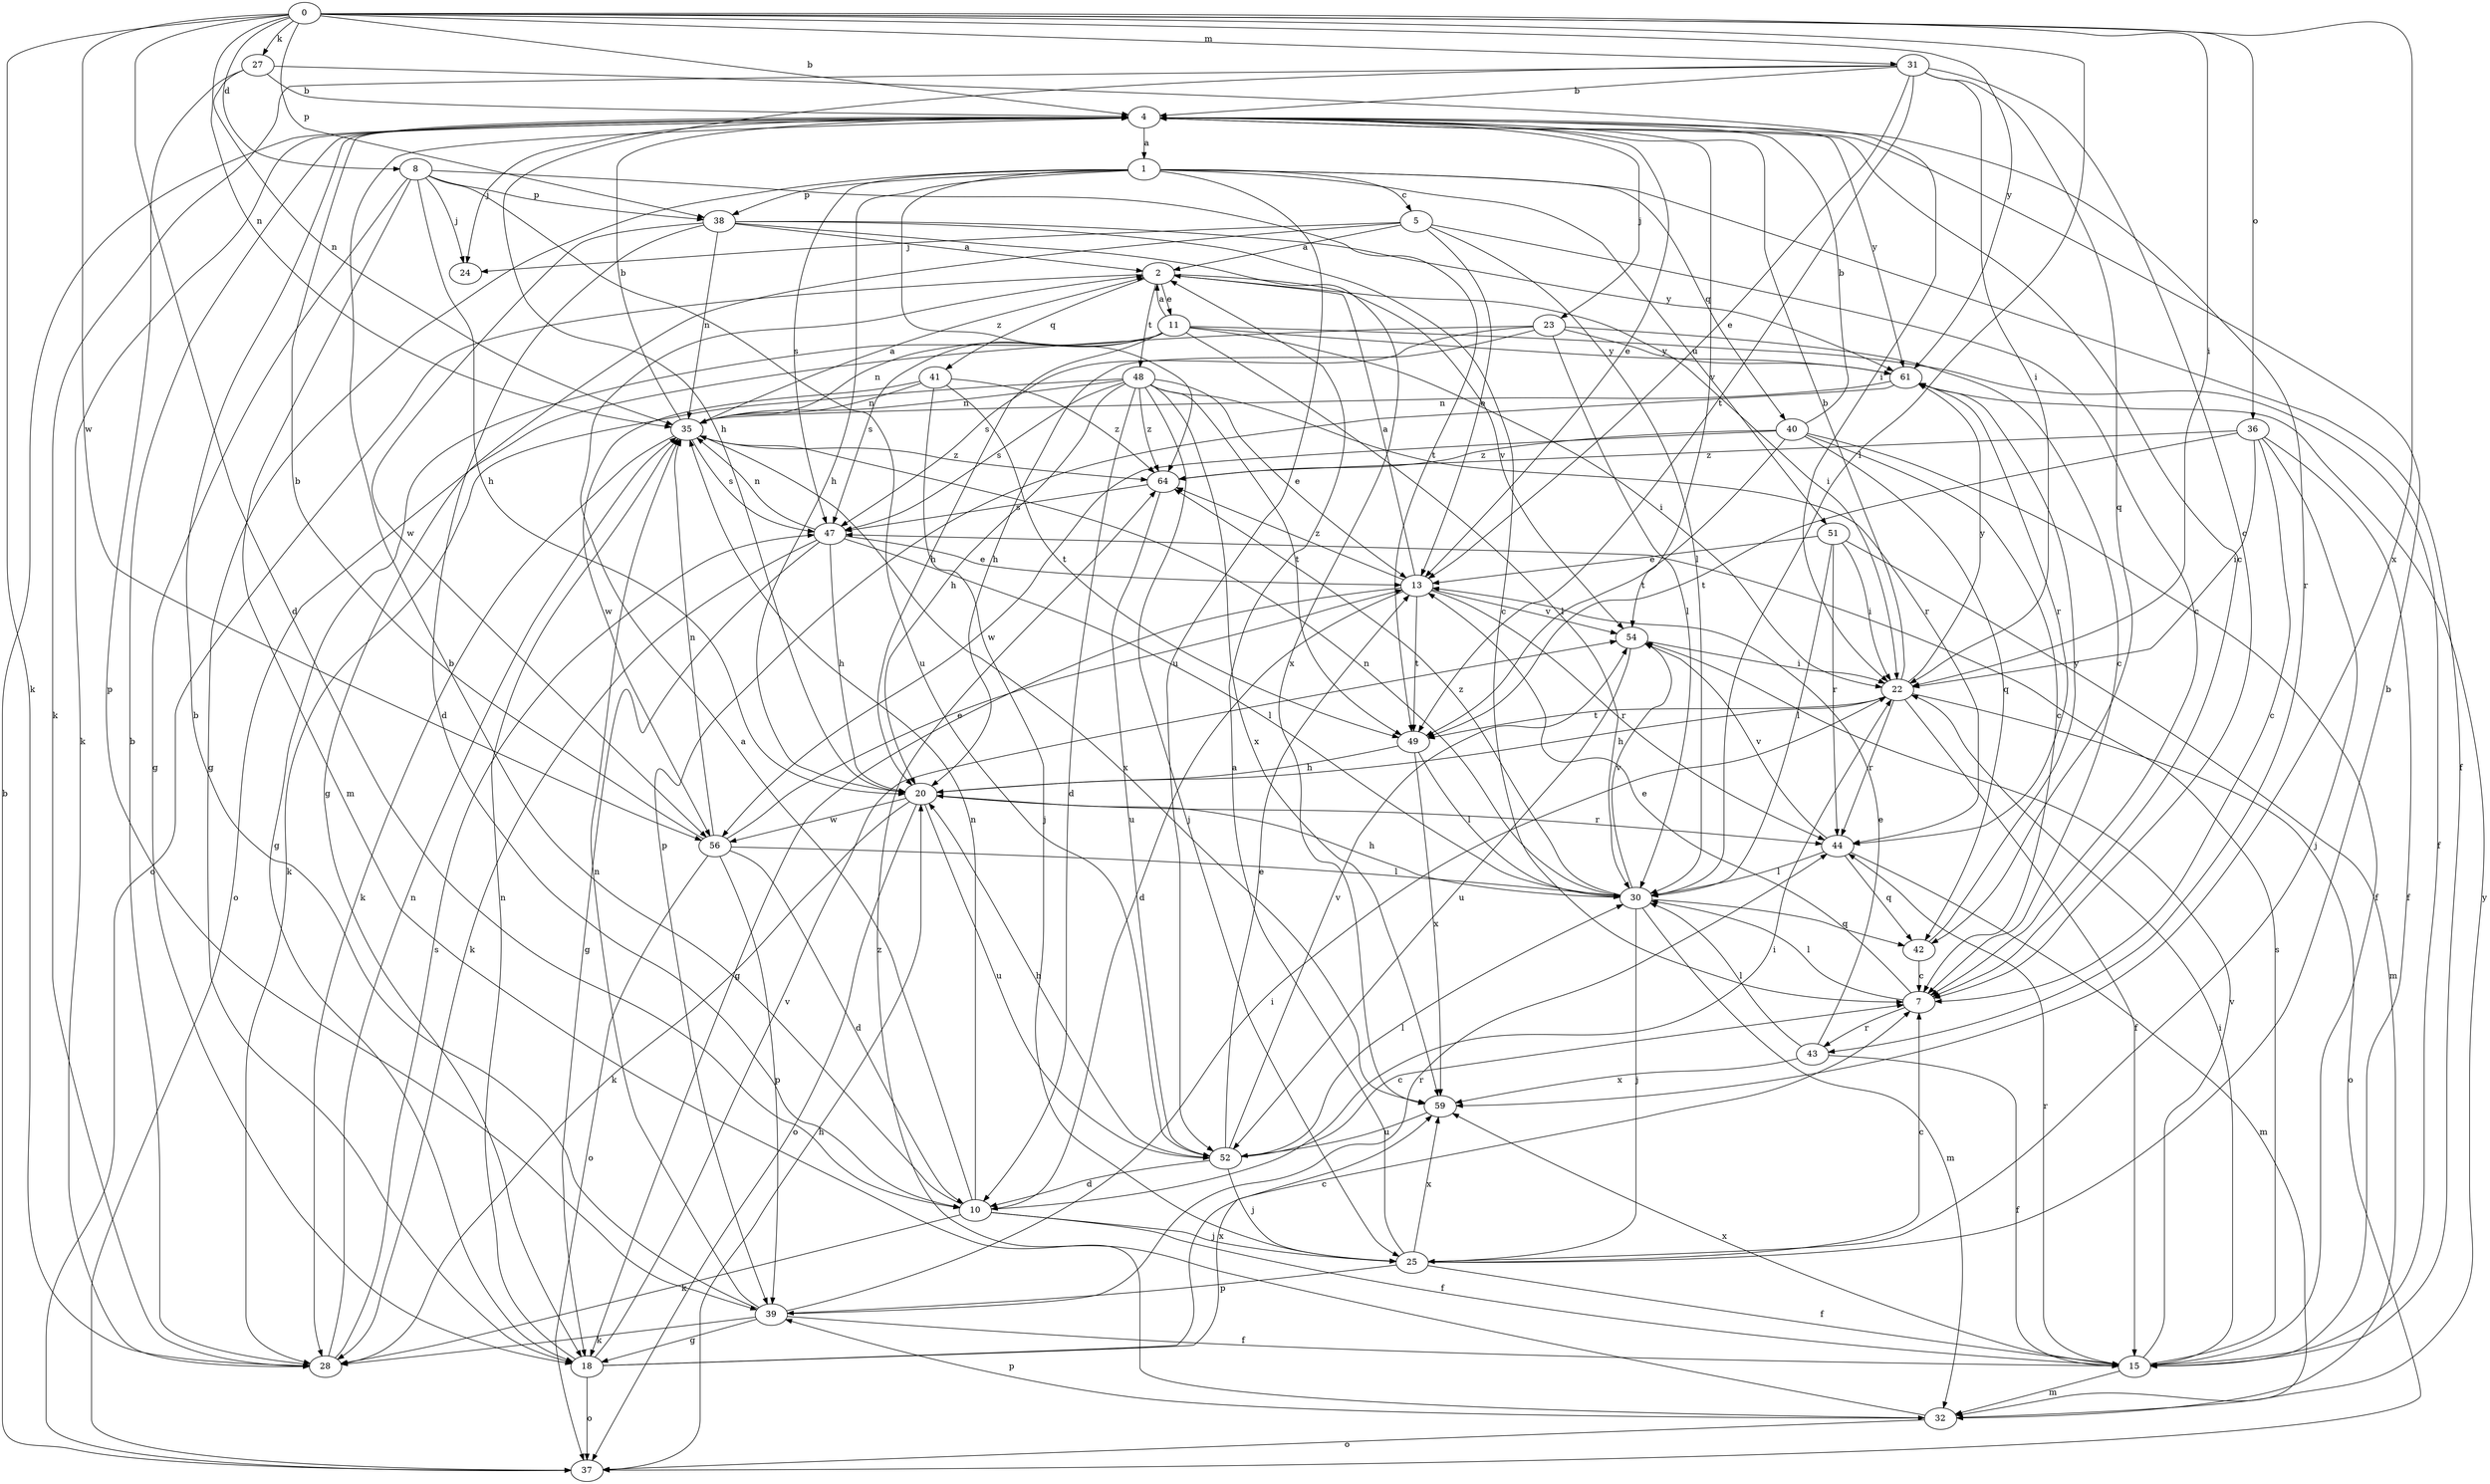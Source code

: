 strict digraph  {
0;
1;
2;
4;
5;
7;
8;
10;
11;
13;
15;
18;
20;
22;
23;
24;
25;
27;
28;
30;
31;
32;
35;
36;
37;
38;
39;
40;
41;
42;
43;
44;
47;
48;
49;
51;
52;
54;
56;
59;
61;
64;
0 -> 4  [label=b];
0 -> 8  [label=d];
0 -> 10  [label=d];
0 -> 22  [label=i];
0 -> 27  [label=k];
0 -> 28  [label=k];
0 -> 30  [label=l];
0 -> 31  [label=m];
0 -> 35  [label=n];
0 -> 36  [label=o];
0 -> 38  [label=p];
0 -> 56  [label=w];
0 -> 59  [label=x];
0 -> 61  [label=y];
1 -> 5  [label=c];
1 -> 15  [label=f];
1 -> 18  [label=g];
1 -> 20  [label=h];
1 -> 38  [label=p];
1 -> 40  [label=q];
1 -> 47  [label=s];
1 -> 51  [label=u];
1 -> 52  [label=u];
1 -> 64  [label=z];
2 -> 11  [label=e];
2 -> 22  [label=i];
2 -> 37  [label=o];
2 -> 41  [label=q];
2 -> 48  [label=t];
2 -> 54  [label=v];
4 -> 1  [label=a];
4 -> 7  [label=c];
4 -> 13  [label=e];
4 -> 23  [label=j];
4 -> 24  [label=j];
4 -> 28  [label=k];
4 -> 43  [label=r];
4 -> 54  [label=v];
4 -> 61  [label=y];
5 -> 2  [label=a];
5 -> 7  [label=c];
5 -> 13  [label=e];
5 -> 18  [label=g];
5 -> 24  [label=j];
5 -> 30  [label=l];
7 -> 13  [label=e];
7 -> 30  [label=l];
7 -> 43  [label=r];
8 -> 18  [label=g];
8 -> 20  [label=h];
8 -> 24  [label=j];
8 -> 32  [label=m];
8 -> 38  [label=p];
8 -> 49  [label=t];
8 -> 52  [label=u];
10 -> 2  [label=a];
10 -> 4  [label=b];
10 -> 15  [label=f];
10 -> 22  [label=i];
10 -> 25  [label=j];
10 -> 28  [label=k];
10 -> 35  [label=n];
11 -> 2  [label=a];
11 -> 15  [label=f];
11 -> 18  [label=g];
11 -> 20  [label=h];
11 -> 22  [label=i];
11 -> 30  [label=l];
11 -> 35  [label=n];
11 -> 47  [label=s];
11 -> 61  [label=y];
13 -> 2  [label=a];
13 -> 10  [label=d];
13 -> 18  [label=g];
13 -> 44  [label=r];
13 -> 49  [label=t];
13 -> 54  [label=v];
13 -> 64  [label=z];
15 -> 22  [label=i];
15 -> 32  [label=m];
15 -> 44  [label=r];
15 -> 47  [label=s];
15 -> 54  [label=v];
15 -> 59  [label=x];
18 -> 7  [label=c];
18 -> 35  [label=n];
18 -> 37  [label=o];
18 -> 54  [label=v];
18 -> 59  [label=x];
20 -> 28  [label=k];
20 -> 37  [label=o];
20 -> 44  [label=r];
20 -> 52  [label=u];
20 -> 56  [label=w];
22 -> 4  [label=b];
22 -> 15  [label=f];
22 -> 20  [label=h];
22 -> 37  [label=o];
22 -> 44  [label=r];
22 -> 49  [label=t];
22 -> 61  [label=y];
23 -> 7  [label=c];
23 -> 20  [label=h];
23 -> 30  [label=l];
23 -> 37  [label=o];
23 -> 47  [label=s];
23 -> 61  [label=y];
25 -> 2  [label=a];
25 -> 4  [label=b];
25 -> 7  [label=c];
25 -> 15  [label=f];
25 -> 39  [label=p];
25 -> 59  [label=x];
27 -> 4  [label=b];
27 -> 22  [label=i];
27 -> 35  [label=n];
27 -> 39  [label=p];
28 -> 4  [label=b];
28 -> 35  [label=n];
28 -> 47  [label=s];
30 -> 20  [label=h];
30 -> 25  [label=j];
30 -> 32  [label=m];
30 -> 35  [label=n];
30 -> 42  [label=q];
30 -> 54  [label=v];
30 -> 64  [label=z];
31 -> 4  [label=b];
31 -> 7  [label=c];
31 -> 13  [label=e];
31 -> 20  [label=h];
31 -> 22  [label=i];
31 -> 28  [label=k];
31 -> 42  [label=q];
31 -> 49  [label=t];
32 -> 37  [label=o];
32 -> 39  [label=p];
32 -> 61  [label=y];
32 -> 64  [label=z];
35 -> 2  [label=a];
35 -> 4  [label=b];
35 -> 28  [label=k];
35 -> 47  [label=s];
35 -> 59  [label=x];
35 -> 64  [label=z];
36 -> 7  [label=c];
36 -> 15  [label=f];
36 -> 22  [label=i];
36 -> 25  [label=j];
36 -> 49  [label=t];
36 -> 64  [label=z];
37 -> 4  [label=b];
37 -> 20  [label=h];
38 -> 2  [label=a];
38 -> 7  [label=c];
38 -> 10  [label=d];
38 -> 35  [label=n];
38 -> 56  [label=w];
38 -> 59  [label=x];
38 -> 61  [label=y];
39 -> 4  [label=b];
39 -> 15  [label=f];
39 -> 18  [label=g];
39 -> 22  [label=i];
39 -> 28  [label=k];
39 -> 35  [label=n];
39 -> 44  [label=r];
40 -> 4  [label=b];
40 -> 7  [label=c];
40 -> 15  [label=f];
40 -> 42  [label=q];
40 -> 49  [label=t];
40 -> 56  [label=w];
40 -> 64  [label=z];
41 -> 25  [label=j];
41 -> 35  [label=n];
41 -> 49  [label=t];
41 -> 56  [label=w];
41 -> 64  [label=z];
42 -> 7  [label=c];
42 -> 61  [label=y];
43 -> 13  [label=e];
43 -> 15  [label=f];
43 -> 30  [label=l];
43 -> 59  [label=x];
44 -> 30  [label=l];
44 -> 32  [label=m];
44 -> 42  [label=q];
44 -> 54  [label=v];
47 -> 13  [label=e];
47 -> 18  [label=g];
47 -> 20  [label=h];
47 -> 28  [label=k];
47 -> 30  [label=l];
47 -> 35  [label=n];
48 -> 10  [label=d];
48 -> 13  [label=e];
48 -> 20  [label=h];
48 -> 25  [label=j];
48 -> 28  [label=k];
48 -> 35  [label=n];
48 -> 44  [label=r];
48 -> 47  [label=s];
48 -> 49  [label=t];
48 -> 59  [label=x];
48 -> 64  [label=z];
49 -> 20  [label=h];
49 -> 30  [label=l];
49 -> 59  [label=x];
51 -> 13  [label=e];
51 -> 22  [label=i];
51 -> 30  [label=l];
51 -> 32  [label=m];
51 -> 44  [label=r];
52 -> 7  [label=c];
52 -> 10  [label=d];
52 -> 13  [label=e];
52 -> 20  [label=h];
52 -> 25  [label=j];
52 -> 30  [label=l];
52 -> 54  [label=v];
54 -> 22  [label=i];
54 -> 52  [label=u];
56 -> 4  [label=b];
56 -> 10  [label=d];
56 -> 13  [label=e];
56 -> 30  [label=l];
56 -> 35  [label=n];
56 -> 37  [label=o];
56 -> 39  [label=p];
59 -> 52  [label=u];
61 -> 35  [label=n];
61 -> 39  [label=p];
61 -> 44  [label=r];
64 -> 47  [label=s];
64 -> 52  [label=u];
}
